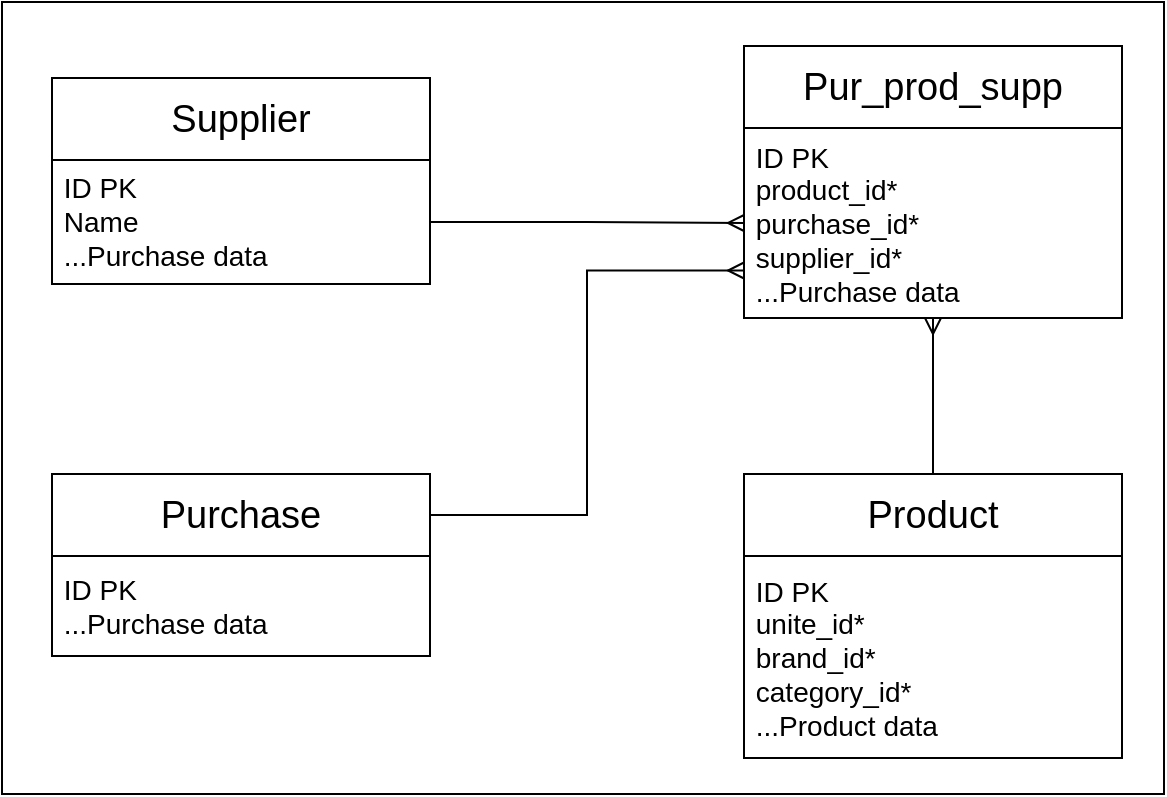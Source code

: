 <mxfile version="23.1.5" type="device">
  <diagram name="Page-1" id="wt2IBzU7SiqHOmF2pQIF">
    <mxGraphModel dx="1835" dy="1056" grid="0" gridSize="10" guides="1" tooltips="1" connect="1" arrows="1" fold="1" page="0" pageScale="1" pageWidth="850" pageHeight="1100" math="0" shadow="0">
      <root>
        <mxCell id="0" />
        <mxCell id="1" parent="0" />
        <mxCell id="3hQ3OupTa12ypxB3-eQS-16" value="" style="rounded=0;whiteSpace=wrap;html=1;" vertex="1" parent="1">
          <mxGeometry x="-558" y="-42" width="581" height="396" as="geometry" />
        </mxCell>
        <mxCell id="3hQ3OupTa12ypxB3-eQS-1" value="" style="group" vertex="1" connectable="0" parent="1">
          <mxGeometry x="-187" y="194" width="189" height="142" as="geometry" />
        </mxCell>
        <mxCell id="3hQ3OupTa12ypxB3-eQS-2" value="&lt;font style=&quot;font-size: 19px;&quot;&gt;Product&lt;/font&gt;" style="rounded=0;whiteSpace=wrap;html=1;" vertex="1" parent="3hQ3OupTa12ypxB3-eQS-1">
          <mxGeometry width="189" height="41" as="geometry" />
        </mxCell>
        <mxCell id="3hQ3OupTa12ypxB3-eQS-3" value="&lt;div style=&quot;font-size: 14px;&quot; align=&quot;left&quot;&gt;&lt;font style=&quot;font-size: 14px;&quot;&gt;&amp;nbsp;ID PK&lt;/font&gt;&lt;/div&gt;&lt;div style=&quot;font-size: 14px;&quot; align=&quot;left&quot;&gt;&amp;nbsp;unite_id*&lt;br&gt;&lt;/div&gt;&lt;div style=&quot;font-size: 14px;&quot; align=&quot;left&quot;&gt;&amp;nbsp;brand_id*&lt;/div&gt;&lt;div style=&quot;font-size: 14px;&quot; align=&quot;left&quot;&gt;&amp;nbsp;category_id*&lt;/div&gt;&lt;div style=&quot;font-size: 14px;&quot; align=&quot;left&quot;&gt;&lt;font style=&quot;font-size: 14px;&quot;&gt;&amp;nbsp;...Product data&lt;br&gt;&lt;/font&gt;&lt;/div&gt;" style="rounded=0;whiteSpace=wrap;html=1;align=left;" vertex="1" parent="3hQ3OupTa12ypxB3-eQS-1">
          <mxGeometry y="41" width="189" height="101" as="geometry" />
        </mxCell>
        <mxCell id="3hQ3OupTa12ypxB3-eQS-4" value="" style="group" vertex="1" connectable="0" parent="1">
          <mxGeometry x="-533" y="194" width="189" height="103" as="geometry" />
        </mxCell>
        <mxCell id="3hQ3OupTa12ypxB3-eQS-5" value="&lt;font style=&quot;font-size: 19px;&quot;&gt;Purchase&lt;/font&gt;" style="rounded=0;whiteSpace=wrap;html=1;" vertex="1" parent="3hQ3OupTa12ypxB3-eQS-4">
          <mxGeometry width="189" height="41" as="geometry" />
        </mxCell>
        <mxCell id="3hQ3OupTa12ypxB3-eQS-6" value="&lt;div style=&quot;font-size: 14px;&quot; align=&quot;left&quot;&gt;&lt;font style=&quot;font-size: 14px;&quot;&gt;&amp;nbsp;ID PK&lt;br&gt;&lt;/font&gt;&lt;/div&gt;&lt;div style=&quot;font-size: 14px;&quot; align=&quot;left&quot;&gt;&lt;font style=&quot;font-size: 14px;&quot;&gt;&amp;nbsp;...Purchase data&lt;br&gt;&lt;/font&gt;&lt;/div&gt;" style="rounded=0;whiteSpace=wrap;html=1;align=left;" vertex="1" parent="3hQ3OupTa12ypxB3-eQS-4">
          <mxGeometry y="41" width="189" height="50" as="geometry" />
        </mxCell>
        <mxCell id="3hQ3OupTa12ypxB3-eQS-7" value="" style="group" vertex="1" connectable="0" parent="1">
          <mxGeometry x="-533" y="-4" width="189" height="103" as="geometry" />
        </mxCell>
        <mxCell id="3hQ3OupTa12ypxB3-eQS-8" value="&lt;font style=&quot;font-size: 19px;&quot;&gt;Supplier&lt;/font&gt;" style="rounded=0;whiteSpace=wrap;html=1;" vertex="1" parent="3hQ3OupTa12ypxB3-eQS-7">
          <mxGeometry width="189" height="41" as="geometry" />
        </mxCell>
        <mxCell id="3hQ3OupTa12ypxB3-eQS-9" value="&lt;div style=&quot;font-size: 14px;&quot; align=&quot;left&quot;&gt;&lt;font style=&quot;font-size: 14px;&quot;&gt;&amp;nbsp;ID PK&lt;br&gt;&lt;/font&gt;&lt;/div&gt;&lt;div style=&quot;font-size: 14px;&quot; align=&quot;left&quot;&gt;&lt;font style=&quot;font-size: 14px;&quot;&gt;&amp;nbsp;Name&lt;/font&gt;&lt;/div&gt;&lt;div style=&quot;font-size: 14px;&quot; align=&quot;left&quot;&gt;&lt;font style=&quot;font-size: 14px;&quot;&gt;&amp;nbsp;...Purchase data&lt;br&gt;&lt;/font&gt;&lt;/div&gt;" style="rounded=0;whiteSpace=wrap;html=1;align=left;" vertex="1" parent="3hQ3OupTa12ypxB3-eQS-7">
          <mxGeometry y="41" width="189" height="62" as="geometry" />
        </mxCell>
        <mxCell id="3hQ3OupTa12ypxB3-eQS-10" value="" style="group" vertex="1" connectable="0" parent="1">
          <mxGeometry x="-187" y="-20" width="189" height="136" as="geometry" />
        </mxCell>
        <mxCell id="3hQ3OupTa12ypxB3-eQS-11" value="&lt;font style=&quot;font-size: 19px;&quot;&gt;Pur_prod_supp&lt;/font&gt;" style="rounded=0;whiteSpace=wrap;html=1;" vertex="1" parent="3hQ3OupTa12ypxB3-eQS-10">
          <mxGeometry width="189" height="41" as="geometry" />
        </mxCell>
        <mxCell id="3hQ3OupTa12ypxB3-eQS-12" value="&lt;div style=&quot;font-size: 14px;&quot; align=&quot;left&quot;&gt;&lt;font style=&quot;font-size: 14px;&quot;&gt;&amp;nbsp;ID PK&lt;br&gt;&lt;/font&gt;&lt;/div&gt;&lt;div style=&quot;font-size: 14px;&quot; align=&quot;left&quot;&gt;&lt;font style=&quot;font-size: 14px;&quot;&gt;&amp;nbsp;product_id*&lt;/font&gt;&lt;/div&gt;&lt;div style=&quot;font-size: 14px;&quot; align=&quot;left&quot;&gt;&lt;font style=&quot;font-size: 14px;&quot;&gt;&amp;nbsp;purchase_id*&lt;/font&gt;&lt;/div&gt;&lt;div style=&quot;font-size: 14px;&quot; align=&quot;left&quot;&gt;&lt;font style=&quot;font-size: 14px;&quot;&gt;&amp;nbsp;supplier_id*&lt;br&gt;&lt;/font&gt;&lt;/div&gt;&lt;div style=&quot;font-size: 14px;&quot; align=&quot;left&quot;&gt;&lt;font style=&quot;font-size: 14px;&quot;&gt;&amp;nbsp;...Purchase data&lt;br&gt;&lt;/font&gt;&lt;/div&gt;" style="rounded=0;whiteSpace=wrap;html=1;align=left;" vertex="1" parent="3hQ3OupTa12ypxB3-eQS-10">
          <mxGeometry y="41" width="189" height="95" as="geometry" />
        </mxCell>
        <mxCell id="3hQ3OupTa12ypxB3-eQS-13" style="edgeStyle=orthogonalEdgeStyle;rounded=0;orthogonalLoop=1;jettySize=auto;html=1;entryX=0;entryY=0.75;entryDx=0;entryDy=0;endArrow=ERmany;endFill=0;" edge="1" parent="1" source="3hQ3OupTa12ypxB3-eQS-5" target="3hQ3OupTa12ypxB3-eQS-12">
          <mxGeometry relative="1" as="geometry" />
        </mxCell>
        <mxCell id="3hQ3OupTa12ypxB3-eQS-14" style="edgeStyle=orthogonalEdgeStyle;rounded=0;orthogonalLoop=1;jettySize=auto;html=1;entryX=0;entryY=0.5;entryDx=0;entryDy=0;endArrow=ERmany;endFill=0;" edge="1" parent="1" source="3hQ3OupTa12ypxB3-eQS-9" target="3hQ3OupTa12ypxB3-eQS-12">
          <mxGeometry relative="1" as="geometry" />
        </mxCell>
        <mxCell id="3hQ3OupTa12ypxB3-eQS-15" value="" style="edgeStyle=orthogonalEdgeStyle;rounded=0;orthogonalLoop=1;jettySize=auto;html=1;endArrow=ERmany;endFill=0;" edge="1" parent="1" source="3hQ3OupTa12ypxB3-eQS-2" target="3hQ3OupTa12ypxB3-eQS-12">
          <mxGeometry relative="1" as="geometry" />
        </mxCell>
      </root>
    </mxGraphModel>
  </diagram>
</mxfile>
